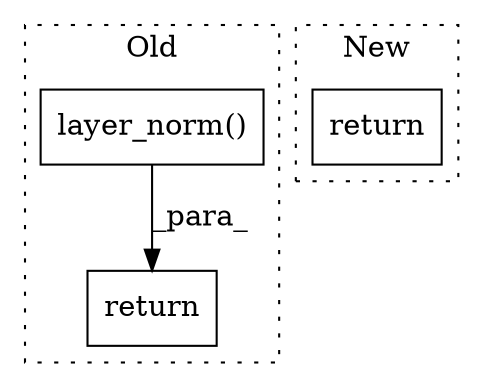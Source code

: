 digraph G {
subgraph cluster0 {
1 [label="layer_norm()" a="75" s="2433,2525" l="30,1" shape="box"];
3 [label="return" a="93" s="2426" l="7" shape="box"];
label = "Old";
style="dotted";
}
subgraph cluster1 {
2 [label="return" a="93" s="3129" l="7" shape="box"];
label = "New";
style="dotted";
}
1 -> 3 [label="_para_"];
}
